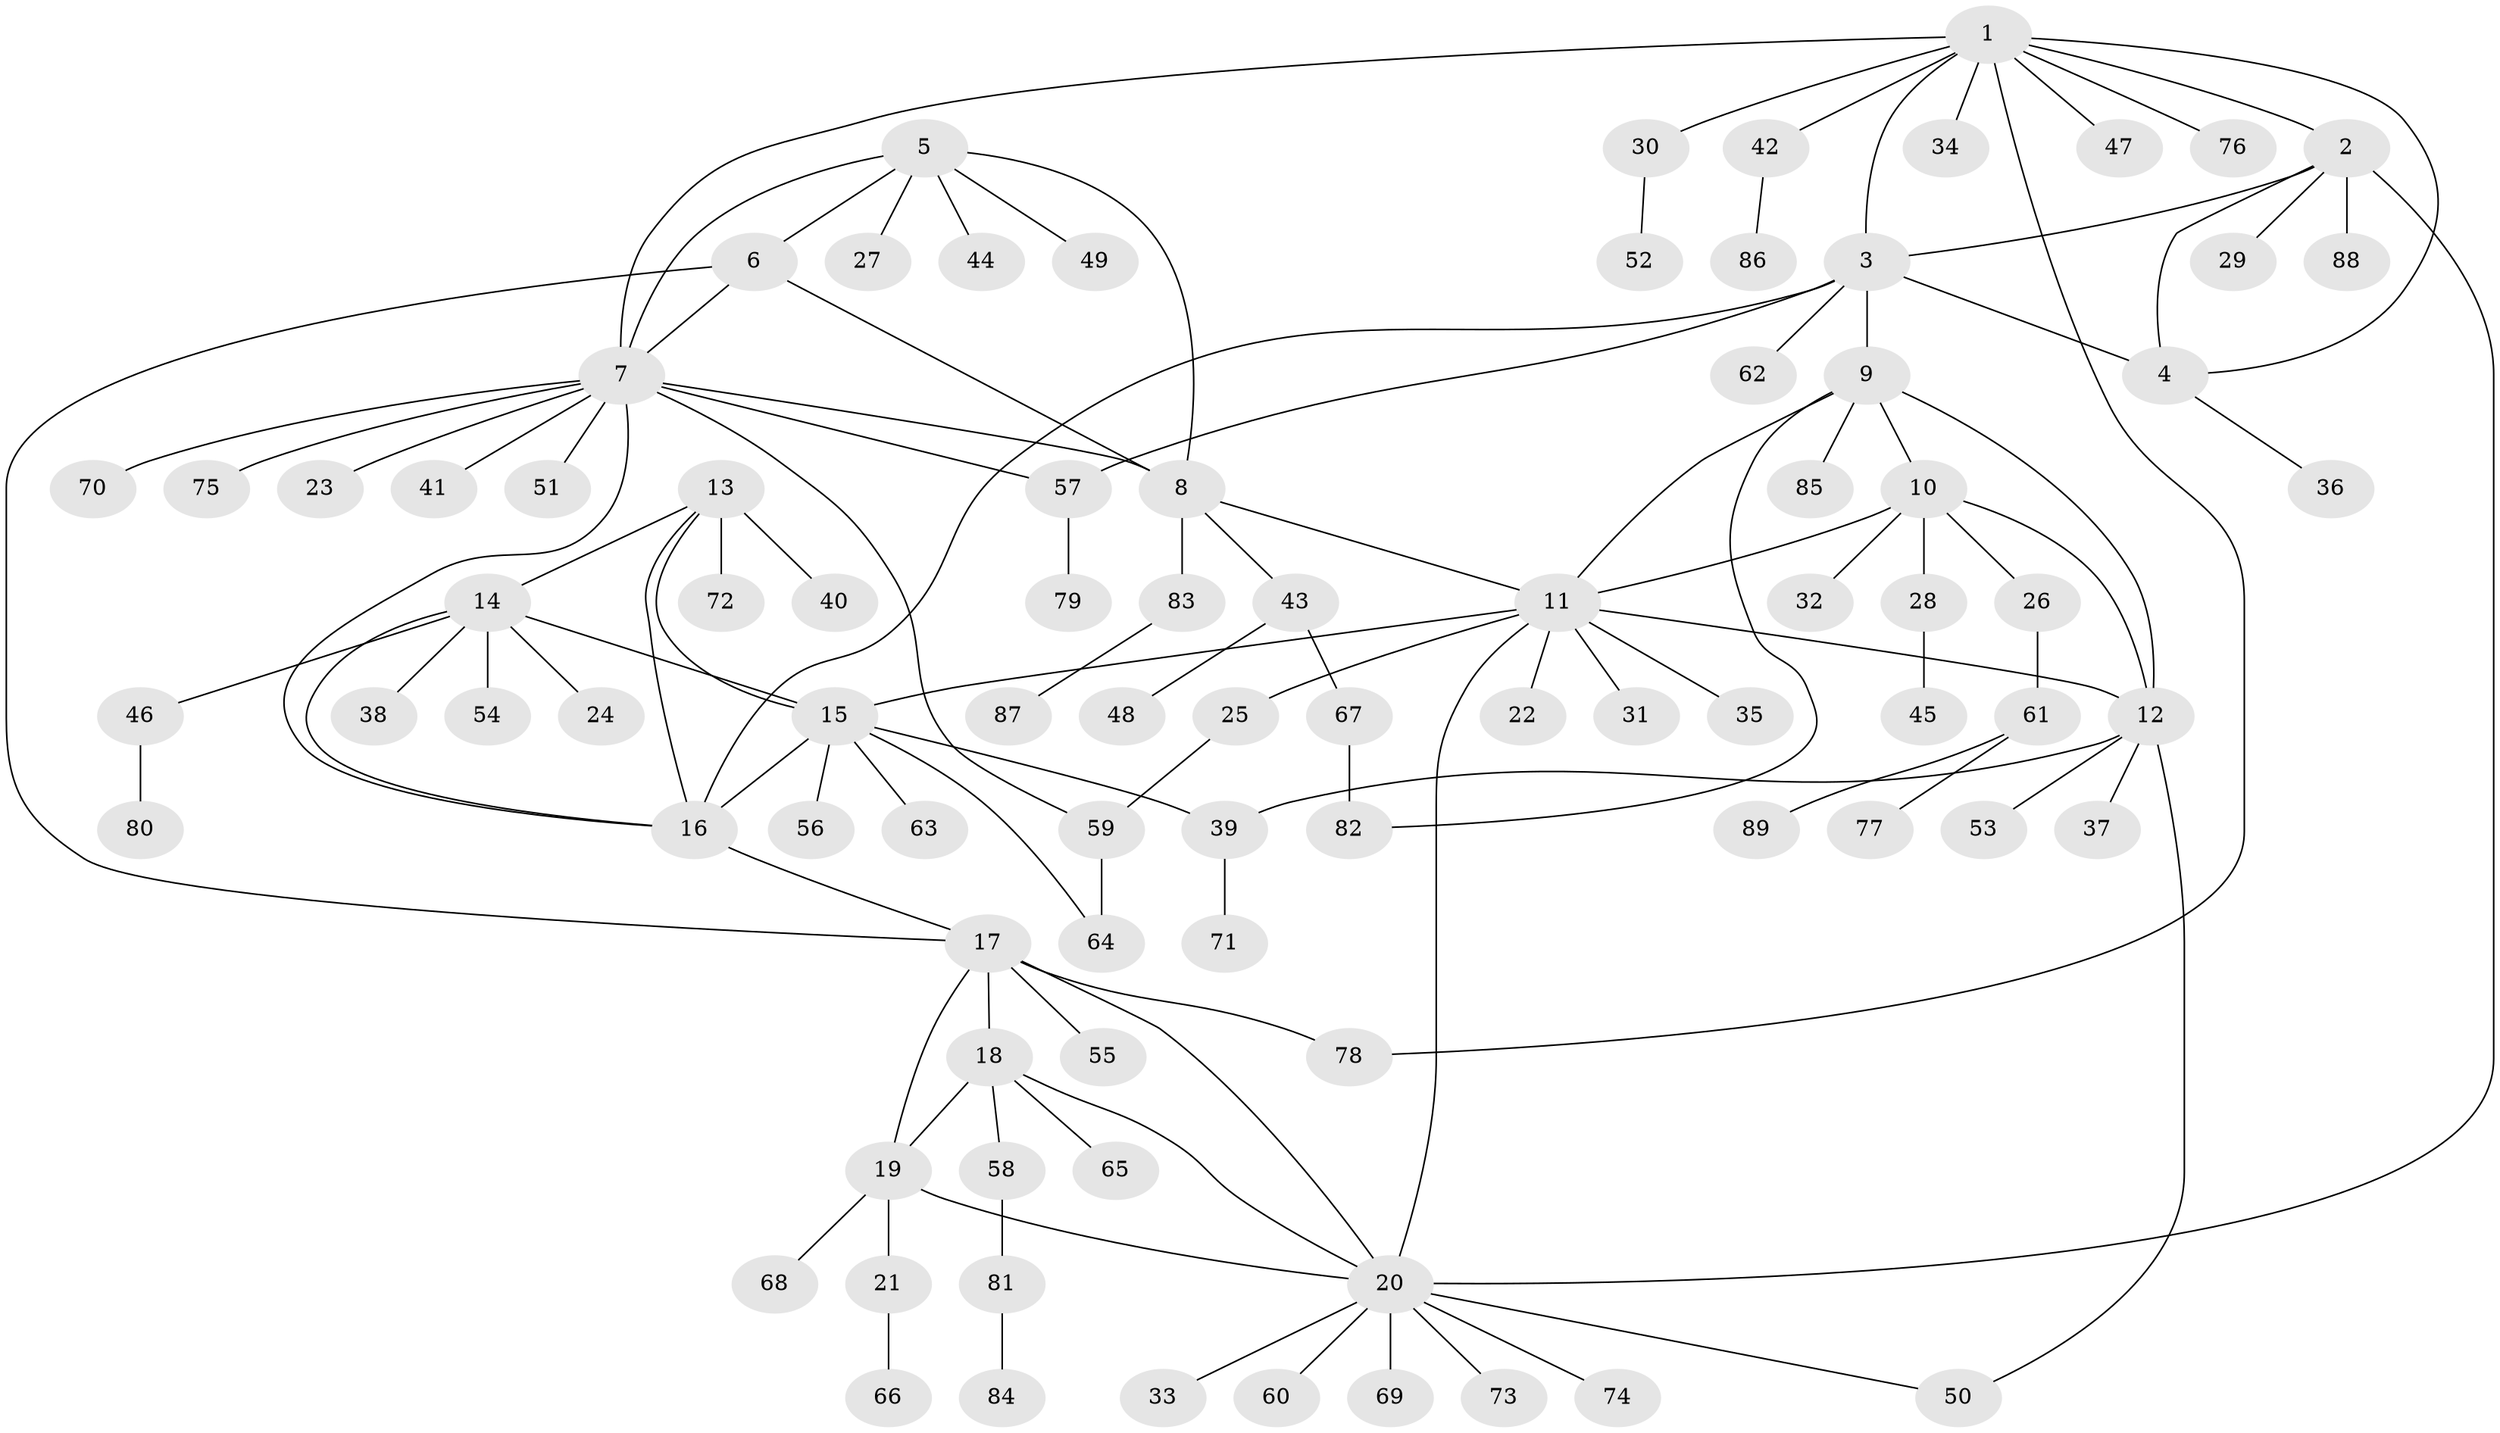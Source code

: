 // coarse degree distribution, {1: 0.6923076923076923, 2: 0.11538461538461539, 7: 0.07692307692307693, 5: 0.07692307692307693, 10: 0.038461538461538464}
// Generated by graph-tools (version 1.1) at 2025/59/03/04/25 21:59:06]
// undirected, 89 vertices, 116 edges
graph export_dot {
graph [start="1"]
  node [color=gray90,style=filled];
  1;
  2;
  3;
  4;
  5;
  6;
  7;
  8;
  9;
  10;
  11;
  12;
  13;
  14;
  15;
  16;
  17;
  18;
  19;
  20;
  21;
  22;
  23;
  24;
  25;
  26;
  27;
  28;
  29;
  30;
  31;
  32;
  33;
  34;
  35;
  36;
  37;
  38;
  39;
  40;
  41;
  42;
  43;
  44;
  45;
  46;
  47;
  48;
  49;
  50;
  51;
  52;
  53;
  54;
  55;
  56;
  57;
  58;
  59;
  60;
  61;
  62;
  63;
  64;
  65;
  66;
  67;
  68;
  69;
  70;
  71;
  72;
  73;
  74;
  75;
  76;
  77;
  78;
  79;
  80;
  81;
  82;
  83;
  84;
  85;
  86;
  87;
  88;
  89;
  1 -- 2;
  1 -- 3;
  1 -- 4;
  1 -- 7;
  1 -- 30;
  1 -- 34;
  1 -- 42;
  1 -- 47;
  1 -- 76;
  1 -- 78;
  2 -- 3;
  2 -- 4;
  2 -- 20;
  2 -- 29;
  2 -- 88;
  3 -- 4;
  3 -- 9;
  3 -- 16;
  3 -- 57;
  3 -- 62;
  4 -- 36;
  5 -- 6;
  5 -- 7;
  5 -- 8;
  5 -- 27;
  5 -- 44;
  5 -- 49;
  6 -- 7;
  6 -- 8;
  6 -- 17;
  7 -- 8;
  7 -- 16;
  7 -- 23;
  7 -- 41;
  7 -- 51;
  7 -- 57;
  7 -- 59;
  7 -- 70;
  7 -- 75;
  8 -- 11;
  8 -- 43;
  8 -- 83;
  9 -- 10;
  9 -- 11;
  9 -- 12;
  9 -- 82;
  9 -- 85;
  10 -- 11;
  10 -- 12;
  10 -- 26;
  10 -- 28;
  10 -- 32;
  11 -- 12;
  11 -- 15;
  11 -- 20;
  11 -- 22;
  11 -- 25;
  11 -- 31;
  11 -- 35;
  12 -- 37;
  12 -- 39;
  12 -- 50;
  12 -- 53;
  13 -- 14;
  13 -- 15;
  13 -- 16;
  13 -- 40;
  13 -- 72;
  14 -- 15;
  14 -- 16;
  14 -- 24;
  14 -- 38;
  14 -- 46;
  14 -- 54;
  15 -- 16;
  15 -- 39;
  15 -- 56;
  15 -- 63;
  15 -- 64;
  16 -- 17;
  17 -- 18;
  17 -- 19;
  17 -- 20;
  17 -- 55;
  17 -- 78;
  18 -- 19;
  18 -- 20;
  18 -- 58;
  18 -- 65;
  19 -- 20;
  19 -- 21;
  19 -- 68;
  20 -- 33;
  20 -- 50;
  20 -- 60;
  20 -- 69;
  20 -- 73;
  20 -- 74;
  21 -- 66;
  25 -- 59;
  26 -- 61;
  28 -- 45;
  30 -- 52;
  39 -- 71;
  42 -- 86;
  43 -- 48;
  43 -- 67;
  46 -- 80;
  57 -- 79;
  58 -- 81;
  59 -- 64;
  61 -- 77;
  61 -- 89;
  67 -- 82;
  81 -- 84;
  83 -- 87;
}
